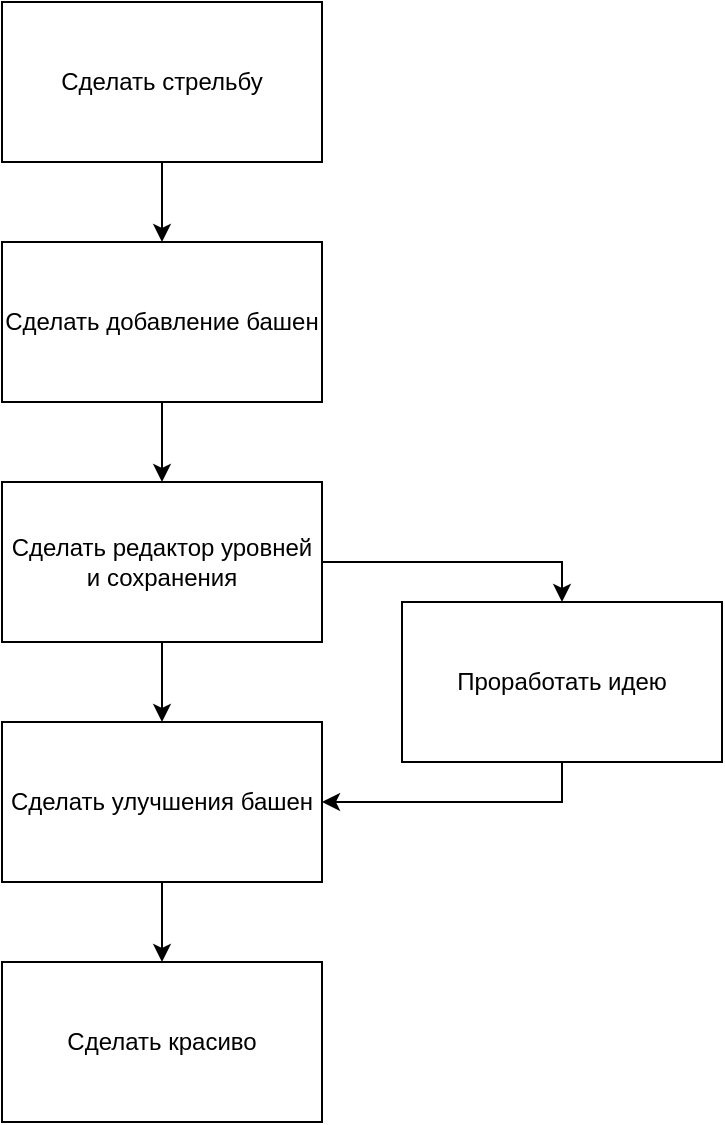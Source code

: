<mxfile version="12.6.7" type="device"><diagram id="awmzFqxMcjHiPCz18KRZ" name="Page-1"><mxGraphModel dx="1471" dy="727" grid="1" gridSize="10" guides="1" tooltips="1" connect="1" arrows="1" fold="1" page="1" pageScale="1" pageWidth="3000" pageHeight="700" math="0" shadow="0"><root><mxCell id="0"/><mxCell id="1" parent="0"/><mxCell id="aBJv0VyvYeLegPycdD6P-1" value="" style="rounded=0;whiteSpace=wrap;html=1;" parent="1" vertex="1"><mxGeometry x="560" y="40" width="160" height="80" as="geometry"/></mxCell><mxCell id="aBJv0VyvYeLegPycdD6P-9" style="edgeStyle=orthogonalEdgeStyle;rounded=0;orthogonalLoop=1;jettySize=auto;html=1;entryX=0.5;entryY=0;entryDx=0;entryDy=0;" parent="1" source="aBJv0VyvYeLegPycdD6P-2" target="aBJv0VyvYeLegPycdD6P-4" edge="1"><mxGeometry relative="1" as="geometry"/></mxCell><mxCell id="aBJv0VyvYeLegPycdD6P-2" value="Сделать стрельбу" style="text;html=1;strokeColor=none;fillColor=none;align=center;verticalAlign=middle;whiteSpace=wrap;rounded=0;" parent="1" vertex="1"><mxGeometry x="560" y="40" width="160" height="80" as="geometry"/></mxCell><mxCell id="aBJv0VyvYeLegPycdD6P-3" value="" style="rounded=0;whiteSpace=wrap;html=1;" parent="1" vertex="1"><mxGeometry x="560" y="160" width="160" height="80" as="geometry"/></mxCell><mxCell id="QODHQmCTEvShVs6wtUBs-1" style="edgeStyle=orthogonalEdgeStyle;rounded=0;orthogonalLoop=1;jettySize=auto;html=1;entryX=0.5;entryY=0;entryDx=0;entryDy=0;" edge="1" parent="1" source="aBJv0VyvYeLegPycdD6P-4" target="aBJv0VyvYeLegPycdD6P-8"><mxGeometry relative="1" as="geometry"/></mxCell><mxCell id="aBJv0VyvYeLegPycdD6P-4" value="Сделать добавление башен" style="text;html=1;strokeColor=none;fillColor=none;align=center;verticalAlign=middle;whiteSpace=wrap;rounded=0;" parent="1" vertex="1"><mxGeometry x="560" y="160" width="160" height="80" as="geometry"/></mxCell><mxCell id="aBJv0VyvYeLegPycdD6P-5" value="" style="rounded=0;whiteSpace=wrap;html=1;" parent="1" vertex="1"><mxGeometry x="560" y="400" width="160" height="80" as="geometry"/></mxCell><mxCell id="QODHQmCTEvShVs6wtUBs-3" style="edgeStyle=orthogonalEdgeStyle;rounded=0;orthogonalLoop=1;jettySize=auto;html=1;entryX=0.5;entryY=0;entryDx=0;entryDy=0;" edge="1" parent="1" source="aBJv0VyvYeLegPycdD6P-6" target="aBJv0VyvYeLegPycdD6P-13"><mxGeometry relative="1" as="geometry"/></mxCell><mxCell id="aBJv0VyvYeLegPycdD6P-6" value="Сделать улучшения башен" style="text;html=1;strokeColor=none;fillColor=none;align=center;verticalAlign=middle;whiteSpace=wrap;rounded=0;" parent="1" vertex="1"><mxGeometry x="560" y="400" width="160" height="80" as="geometry"/></mxCell><mxCell id="aBJv0VyvYeLegPycdD6P-7" value="" style="rounded=0;whiteSpace=wrap;html=1;" parent="1" vertex="1"><mxGeometry x="560" y="280" width="160" height="80" as="geometry"/></mxCell><mxCell id="QODHQmCTEvShVs6wtUBs-2" style="edgeStyle=orthogonalEdgeStyle;rounded=0;orthogonalLoop=1;jettySize=auto;html=1;entryX=0.5;entryY=0;entryDx=0;entryDy=0;" edge="1" parent="1" source="aBJv0VyvYeLegPycdD6P-8" target="aBJv0VyvYeLegPycdD6P-6"><mxGeometry relative="1" as="geometry"/></mxCell><mxCell id="QODHQmCTEvShVs6wtUBs-7" style="edgeStyle=orthogonalEdgeStyle;rounded=0;orthogonalLoop=1;jettySize=auto;html=1;exitX=1;exitY=0.5;exitDx=0;exitDy=0;entryX=0.5;entryY=0;entryDx=0;entryDy=0;" edge="1" parent="1" source="aBJv0VyvYeLegPycdD6P-8" target="QODHQmCTEvShVs6wtUBs-6"><mxGeometry relative="1" as="geometry"/></mxCell><mxCell id="aBJv0VyvYeLegPycdD6P-8" value="Сделать редактор уровней и сохранения" style="text;html=1;strokeColor=none;fillColor=none;align=center;verticalAlign=middle;whiteSpace=wrap;rounded=0;" parent="1" vertex="1"><mxGeometry x="560" y="280" width="160" height="80" as="geometry"/></mxCell><mxCell id="aBJv0VyvYeLegPycdD6P-12" value="" style="rounded=0;whiteSpace=wrap;html=1;" parent="1" vertex="1"><mxGeometry x="560" y="520" width="160" height="80" as="geometry"/></mxCell><mxCell id="aBJv0VyvYeLegPycdD6P-13" value="Сделать красиво" style="text;html=1;strokeColor=none;fillColor=none;align=center;verticalAlign=middle;whiteSpace=wrap;rounded=0;" parent="1" vertex="1"><mxGeometry x="560" y="520" width="160" height="80" as="geometry"/></mxCell><mxCell id="QODHQmCTEvShVs6wtUBs-5" value="" style="rounded=0;whiteSpace=wrap;html=1;" vertex="1" parent="1"><mxGeometry x="760" y="340" width="160" height="80" as="geometry"/></mxCell><mxCell id="QODHQmCTEvShVs6wtUBs-8" style="edgeStyle=orthogonalEdgeStyle;rounded=0;orthogonalLoop=1;jettySize=auto;html=1;entryX=1;entryY=0.5;entryDx=0;entryDy=0;" edge="1" parent="1" source="QODHQmCTEvShVs6wtUBs-6" target="aBJv0VyvYeLegPycdD6P-6"><mxGeometry relative="1" as="geometry"><Array as="points"><mxPoint x="840" y="440"/></Array></mxGeometry></mxCell><mxCell id="QODHQmCTEvShVs6wtUBs-6" value="Проработать идею" style="text;html=1;strokeColor=none;fillColor=none;align=center;verticalAlign=middle;whiteSpace=wrap;rounded=0;" vertex="1" parent="1"><mxGeometry x="760" y="340" width="160" height="80" as="geometry"/></mxCell></root></mxGraphModel></diagram></mxfile>
